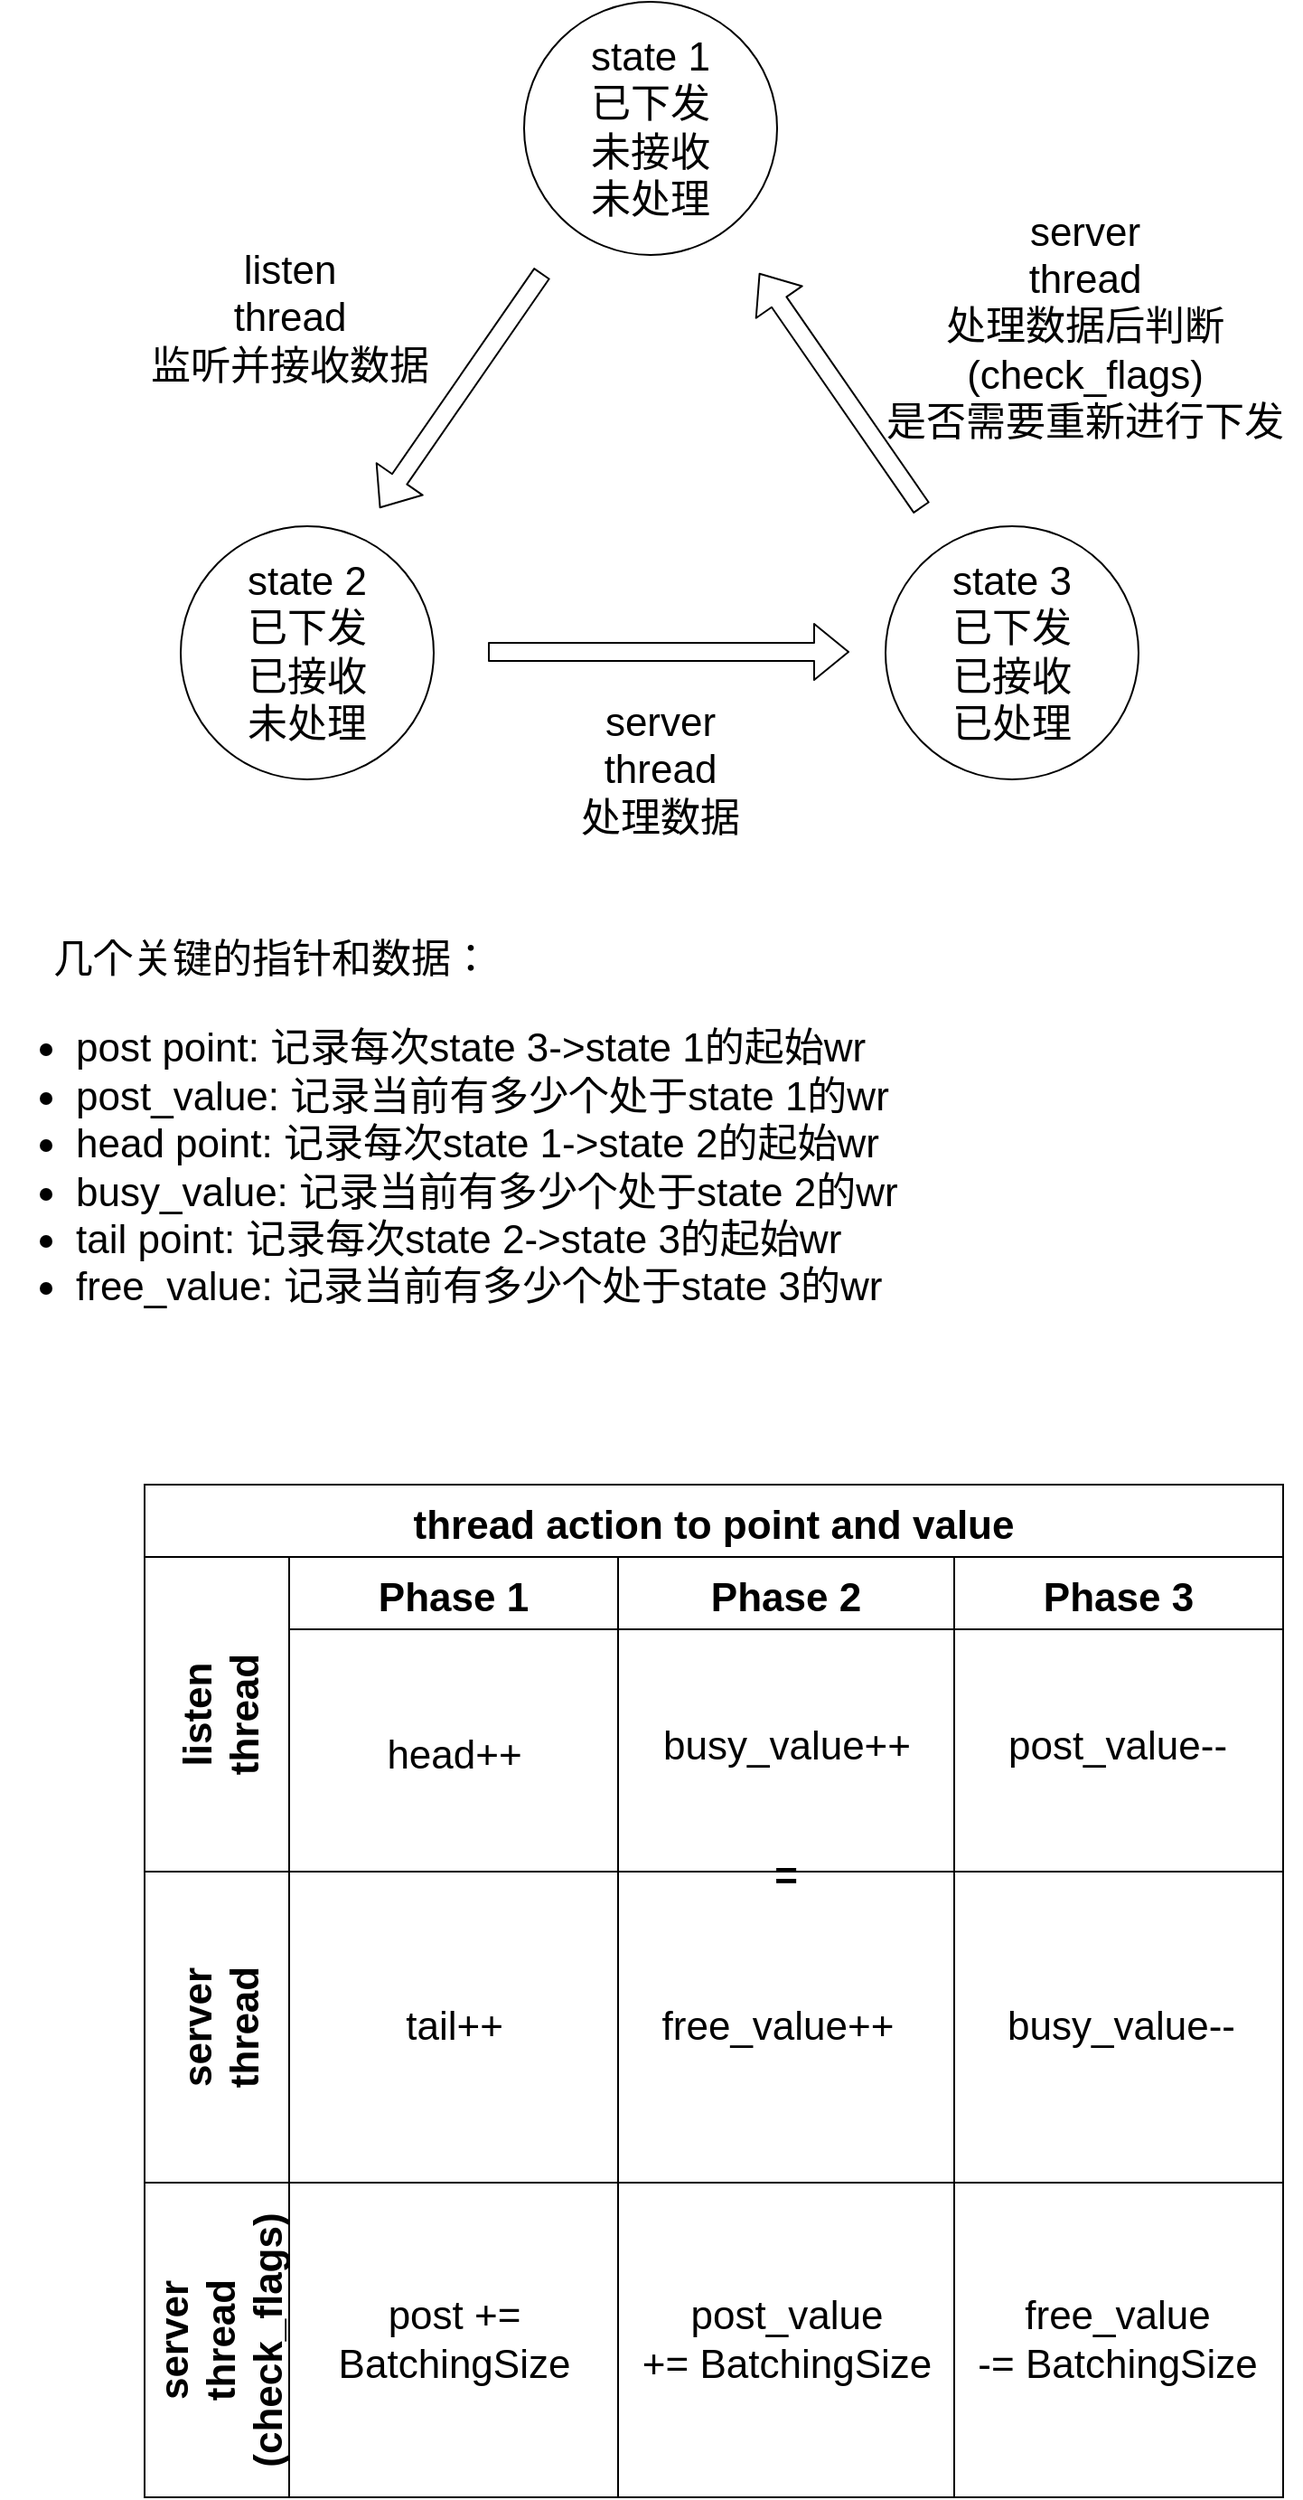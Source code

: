 <mxfile>
    <diagram id="EJ6dvWvoU64ozF4Sr17x" name="第 1 页">
        <mxGraphModel dx="1243" dy="891" grid="1" gridSize="10" guides="1" tooltips="1" connect="1" arrows="1" fold="1" page="1" pageScale="1" pageWidth="850" pageHeight="1100" background="none" math="0" shadow="0">
            <root>
                <mxCell id="0"/>
                <mxCell id="1" parent="0"/>
                <mxCell id="3" value="&lt;font style=&quot;font-size: 22px;&quot;&gt;state 1&lt;br&gt;已下发&lt;br&gt;未接收&lt;br&gt;未处理&lt;/font&gt;" style="ellipse;whiteSpace=wrap;html=1;aspect=fixed;fillColor=none;" vertex="1" parent="1">
                    <mxGeometry x="320" y="90" width="140" height="140" as="geometry"/>
                </mxCell>
                <mxCell id="4" value="&lt;font style=&quot;font-size: 22px;&quot;&gt;state 2&lt;br&gt;已下发&lt;br&gt;已接收&lt;br&gt;未处理&lt;/font&gt;" style="ellipse;whiteSpace=wrap;html=1;aspect=fixed;fillColor=none;" vertex="1" parent="1">
                    <mxGeometry x="130" y="380" width="140" height="140" as="geometry"/>
                </mxCell>
                <mxCell id="5" value="&lt;font style=&quot;font-size: 22px;&quot;&gt;state 3&lt;br&gt;已下发&lt;br&gt;已接收&lt;br&gt;已处理&lt;/font&gt;" style="ellipse;whiteSpace=wrap;html=1;aspect=fixed;fillColor=none;" vertex="1" parent="1">
                    <mxGeometry x="520" y="380" width="140" height="140" as="geometry"/>
                </mxCell>
                <mxCell id="6" value="" style="shape=flexArrow;endArrow=classic;html=1;fontSize=22;" edge="1" parent="1">
                    <mxGeometry width="50" height="50" relative="1" as="geometry">
                        <mxPoint x="330" y="240" as="sourcePoint"/>
                        <mxPoint x="240" y="370" as="targetPoint"/>
                    </mxGeometry>
                </mxCell>
                <mxCell id="7" value="" style="shape=flexArrow;endArrow=classic;html=1;fontSize=22;" edge="1" parent="1">
                    <mxGeometry width="50" height="50" relative="1" as="geometry">
                        <mxPoint x="300" y="449.5" as="sourcePoint"/>
                        <mxPoint x="500" y="449.5" as="targetPoint"/>
                    </mxGeometry>
                </mxCell>
                <mxCell id="8" value="" style="shape=flexArrow;endArrow=classic;html=1;fontSize=22;" edge="1" parent="1">
                    <mxGeometry width="50" height="50" relative="1" as="geometry">
                        <mxPoint x="540" y="370" as="sourcePoint"/>
                        <mxPoint x="450" y="240" as="targetPoint"/>
                    </mxGeometry>
                </mxCell>
                <mxCell id="9" value="listen&lt;br&gt;thread&lt;br&gt;监听并接收数据" style="text;html=1;align=center;verticalAlign=middle;resizable=0;points=[];autosize=1;strokeColor=none;fillColor=none;fontSize=22;" vertex="1" parent="1">
                    <mxGeometry x="100" y="220" width="180" height="90" as="geometry"/>
                </mxCell>
                <mxCell id="10" value="server&lt;br&gt;thread&lt;br&gt;处理数据" style="text;html=1;align=center;verticalAlign=middle;resizable=0;points=[];autosize=1;strokeColor=none;fillColor=none;fontSize=22;" vertex="1" parent="1">
                    <mxGeometry x="340" y="470" width="110" height="90" as="geometry"/>
                </mxCell>
                <mxCell id="13" value="server&lt;br&gt;thread&lt;br&gt;处理数据后判断&lt;br&gt;(check_flags)&lt;br&gt;是否需要重新进行下发" style="text;html=1;align=center;verticalAlign=middle;resizable=0;points=[];autosize=1;strokeColor=none;fillColor=none;fontSize=22;" vertex="1" parent="1">
                    <mxGeometry x="510" y="195" width="240" height="150" as="geometry"/>
                </mxCell>
                <mxCell id="14" value="几个关键的指针和数据：&lt;br&gt;" style="text;html=1;align=center;verticalAlign=middle;resizable=0;points=[];autosize=1;strokeColor=none;fillColor=none;fontSize=22;" vertex="1" parent="1">
                    <mxGeometry x="45" y="600" width="270" height="40" as="geometry"/>
                </mxCell>
                <mxCell id="28" value="&lt;ul&gt;&lt;li&gt;post point: 记录每次state 3-&amp;gt;state 1的起始wr&lt;/li&gt;&lt;li&gt;post_value: 记录当前有多少个处于state 1的wr&amp;nbsp;&lt;/li&gt;&lt;li&gt;head point: 记录每次state 1-&amp;gt;state 2的起始wr&lt;/li&gt;&lt;li&gt;busy_value: 记录当前有多少个处于state 2的wr&lt;/li&gt;&lt;li&gt;tail point: 记录每次state 2-&amp;gt;state 3的起始wr&lt;/li&gt;&lt;li&gt;free_value: 记录当前有多少个处于state 3的wr&lt;br&gt;&lt;/li&gt;&lt;/ul&gt;" style="text;strokeColor=none;fillColor=none;html=1;whiteSpace=wrap;verticalAlign=middle;overflow=hidden;fontSize=22;" vertex="1" parent="1">
                    <mxGeometry x="30" y="620" width="610" height="230" as="geometry"/>
                </mxCell>
                <mxCell id="30" value="thread action to point and value" style="shape=table;childLayout=tableLayout;startSize=40;collapsible=0;recursiveResize=0;expand=0;fontStyle=1;fontSize=22;fillColor=none;" vertex="1" parent="1">
                    <mxGeometry x="110" y="910" width="630" height="560" as="geometry"/>
                </mxCell>
                <mxCell id="31" value="listen&#10;thread" style="shape=tableRow;horizontal=0;startSize=80;swimlaneHead=0;swimlaneBody=0;top=0;left=0;bottom=0;right=0;dropTarget=0;fillColor=none;collapsible=0;recursiveResize=0;expand=0;fontStyle=1;fontSize=22;" vertex="1" parent="30">
                    <mxGeometry y="40" width="630" height="174" as="geometry"/>
                </mxCell>
                <mxCell id="32" value="Phase 1" style="swimlane;swimlaneHead=0;swimlaneBody=0;fontStyle=0;connectable=0;fillColor=none;startSize=40;collapsible=0;recursiveResize=0;expand=0;fontStyle=1;fontSize=22;" vertex="1" parent="31">
                    <mxGeometry x="80" width="182" height="174" as="geometry">
                        <mxRectangle width="182" height="174" as="alternateBounds"/>
                    </mxGeometry>
                </mxCell>
                <mxCell id="44" value="head++" style="text;html=1;align=center;verticalAlign=middle;resizable=0;points=[];autosize=1;strokeColor=none;fillColor=none;fontSize=22;" vertex="1" parent="32">
                    <mxGeometry x="41" y="90" width="100" height="40" as="geometry"/>
                </mxCell>
                <mxCell id="33" value="Phase 2" style="swimlane;swimlaneHead=0;swimlaneBody=0;fontStyle=0;connectable=0;fillColor=none;startSize=40;collapsible=0;recursiveResize=0;expand=0;fontStyle=1;fontSize=22;" vertex="1" parent="31">
                    <mxGeometry x="262" width="186" height="174" as="geometry">
                        <mxRectangle width="186" height="174" as="alternateBounds"/>
                    </mxGeometry>
                </mxCell>
                <mxCell id="45" value="busy_value++" style="text;html=1;align=center;verticalAlign=middle;resizable=0;points=[];autosize=1;strokeColor=none;fillColor=none;fontSize=22;" vertex="1" parent="33">
                    <mxGeometry x="13" y="85" width="160" height="40" as="geometry"/>
                </mxCell>
                <mxCell id="34" value="Phase 3" style="swimlane;swimlaneHead=0;swimlaneBody=0;fontStyle=0;connectable=0;fillColor=none;startSize=40;collapsible=0;recursiveResize=0;expand=0;fontStyle=1;fontSize=22;" vertex="1" parent="31">
                    <mxGeometry x="448" width="182" height="174" as="geometry">
                        <mxRectangle width="182" height="174" as="alternateBounds"/>
                    </mxGeometry>
                </mxCell>
                <mxCell id="46" value="post_value--" style="text;html=1;align=center;verticalAlign=middle;resizable=0;points=[];autosize=1;strokeColor=none;fillColor=none;fontSize=22;" vertex="1" parent="34">
                    <mxGeometry x="20" y="85" width="140" height="40" as="geometry"/>
                </mxCell>
                <mxCell id="35" value="server &#10;thread" style="shape=tableRow;horizontal=0;startSize=80;swimlaneHead=0;swimlaneBody=0;top=0;left=0;bottom=0;right=0;dropTarget=0;fillColor=none;collapsible=0;recursiveResize=0;expand=0;fontStyle=1;fontSize=22;" vertex="1" parent="30">
                    <mxGeometry y="214" width="630" height="172" as="geometry"/>
                </mxCell>
                <mxCell id="36" value="" style="swimlane;swimlaneHead=0;swimlaneBody=0;fontStyle=0;connectable=0;fillColor=none;startSize=0;collapsible=0;recursiveResize=0;expand=0;fontStyle=1;fontSize=22;" vertex="1" parent="35">
                    <mxGeometry x="80" width="182" height="172" as="geometry">
                        <mxRectangle width="182" height="172" as="alternateBounds"/>
                    </mxGeometry>
                </mxCell>
                <mxCell id="47" value="tail++" style="text;html=1;align=center;verticalAlign=middle;resizable=0;points=[];autosize=1;strokeColor=none;fillColor=none;fontSize=22;" vertex="1" parent="36">
                    <mxGeometry x="51" y="66" width="80" height="40" as="geometry"/>
                </mxCell>
                <mxCell id="37" value="=" style="swimlane;swimlaneHead=0;swimlaneBody=0;fontStyle=0;connectable=0;fillColor=none;startSize=0;collapsible=0;recursiveResize=0;expand=0;fontStyle=1;fontSize=22;" vertex="1" parent="35">
                    <mxGeometry x="262" width="186" height="172" as="geometry">
                        <mxRectangle width="186" height="172" as="alternateBounds"/>
                    </mxGeometry>
                </mxCell>
                <mxCell id="51" value="free_value++" style="text;html=1;align=center;verticalAlign=middle;resizable=0;points=[];autosize=1;strokeColor=none;fillColor=none;fontSize=22;" vertex="1" parent="37">
                    <mxGeometry x="13" y="66" width="150" height="40" as="geometry"/>
                </mxCell>
                <mxCell id="38" value="" style="swimlane;swimlaneHead=0;swimlaneBody=0;fontStyle=0;connectable=0;fillColor=none;startSize=0;collapsible=0;recursiveResize=0;expand=0;fontStyle=1;fontSize=22;" vertex="1" parent="35">
                    <mxGeometry x="448" width="182" height="172" as="geometry">
                        <mxRectangle width="182" height="172" as="alternateBounds"/>
                    </mxGeometry>
                </mxCell>
                <mxCell id="52" value="busy_value--" style="text;html=1;align=center;verticalAlign=middle;resizable=0;points=[];autosize=1;strokeColor=none;fillColor=none;fontSize=22;" vertex="1" parent="38">
                    <mxGeometry x="17" y="66" width="150" height="40" as="geometry"/>
                </mxCell>
                <mxCell id="39" value="server &#10;thread&#10;(check_flags)" style="shape=tableRow;horizontal=0;startSize=80;swimlaneHead=0;swimlaneBody=0;top=0;left=0;bottom=0;right=0;dropTarget=0;fillColor=none;collapsible=0;recursiveResize=0;expand=0;fontStyle=1;fontSize=22;" vertex="1" parent="30">
                    <mxGeometry y="386" width="630" height="174" as="geometry"/>
                </mxCell>
                <mxCell id="40" value="" style="swimlane;swimlaneHead=0;swimlaneBody=0;fontStyle=0;connectable=0;fillColor=none;startSize=0;collapsible=0;recursiveResize=0;expand=0;fontStyle=1;fontSize=22;" vertex="1" parent="39">
                    <mxGeometry x="80" width="182" height="174" as="geometry">
                        <mxRectangle width="182" height="174" as="alternateBounds"/>
                    </mxGeometry>
                </mxCell>
                <mxCell id="48" value="post += &lt;br&gt;BatchingSize" style="text;html=1;align=center;verticalAlign=middle;resizable=0;points=[];autosize=1;strokeColor=none;fillColor=none;fontSize=22;" vertex="1" parent="40">
                    <mxGeometry x="16" y="52" width="150" height="70" as="geometry"/>
                </mxCell>
                <mxCell id="41" value="" style="swimlane;swimlaneHead=0;swimlaneBody=0;fontStyle=0;connectable=0;fillColor=none;startSize=0;collapsible=0;recursiveResize=0;expand=0;fontStyle=1;fontSize=22;" vertex="1" parent="39">
                    <mxGeometry x="262" width="186" height="174" as="geometry">
                        <mxRectangle width="186" height="174" as="alternateBounds"/>
                    </mxGeometry>
                </mxCell>
                <mxCell id="49" value="post_value &lt;br&gt;+= BatchingSize" style="text;html=1;align=center;verticalAlign=middle;resizable=0;points=[];autosize=1;strokeColor=none;fillColor=none;fontSize=22;" vertex="1" parent="41">
                    <mxGeometry x="3" y="52" width="180" height="70" as="geometry"/>
                </mxCell>
                <mxCell id="42" value="" style="swimlane;swimlaneHead=0;swimlaneBody=0;fontStyle=0;connectable=0;fillColor=none;startSize=0;collapsible=0;recursiveResize=0;expand=0;fontStyle=1;fontSize=22;" vertex="1" parent="39">
                    <mxGeometry x="448" width="182" height="174" as="geometry">
                        <mxRectangle width="182" height="174" as="alternateBounds"/>
                    </mxGeometry>
                </mxCell>
                <mxCell id="50" value="free_value &lt;br&gt;-= BatchingSize" style="text;html=1;align=center;verticalAlign=middle;resizable=0;points=[];autosize=1;strokeColor=none;fillColor=none;fontSize=22;" vertex="1" parent="42">
                    <mxGeometry y="52" width="180" height="70" as="geometry"/>
                </mxCell>
            </root>
        </mxGraphModel>
    </diagram>
</mxfile>